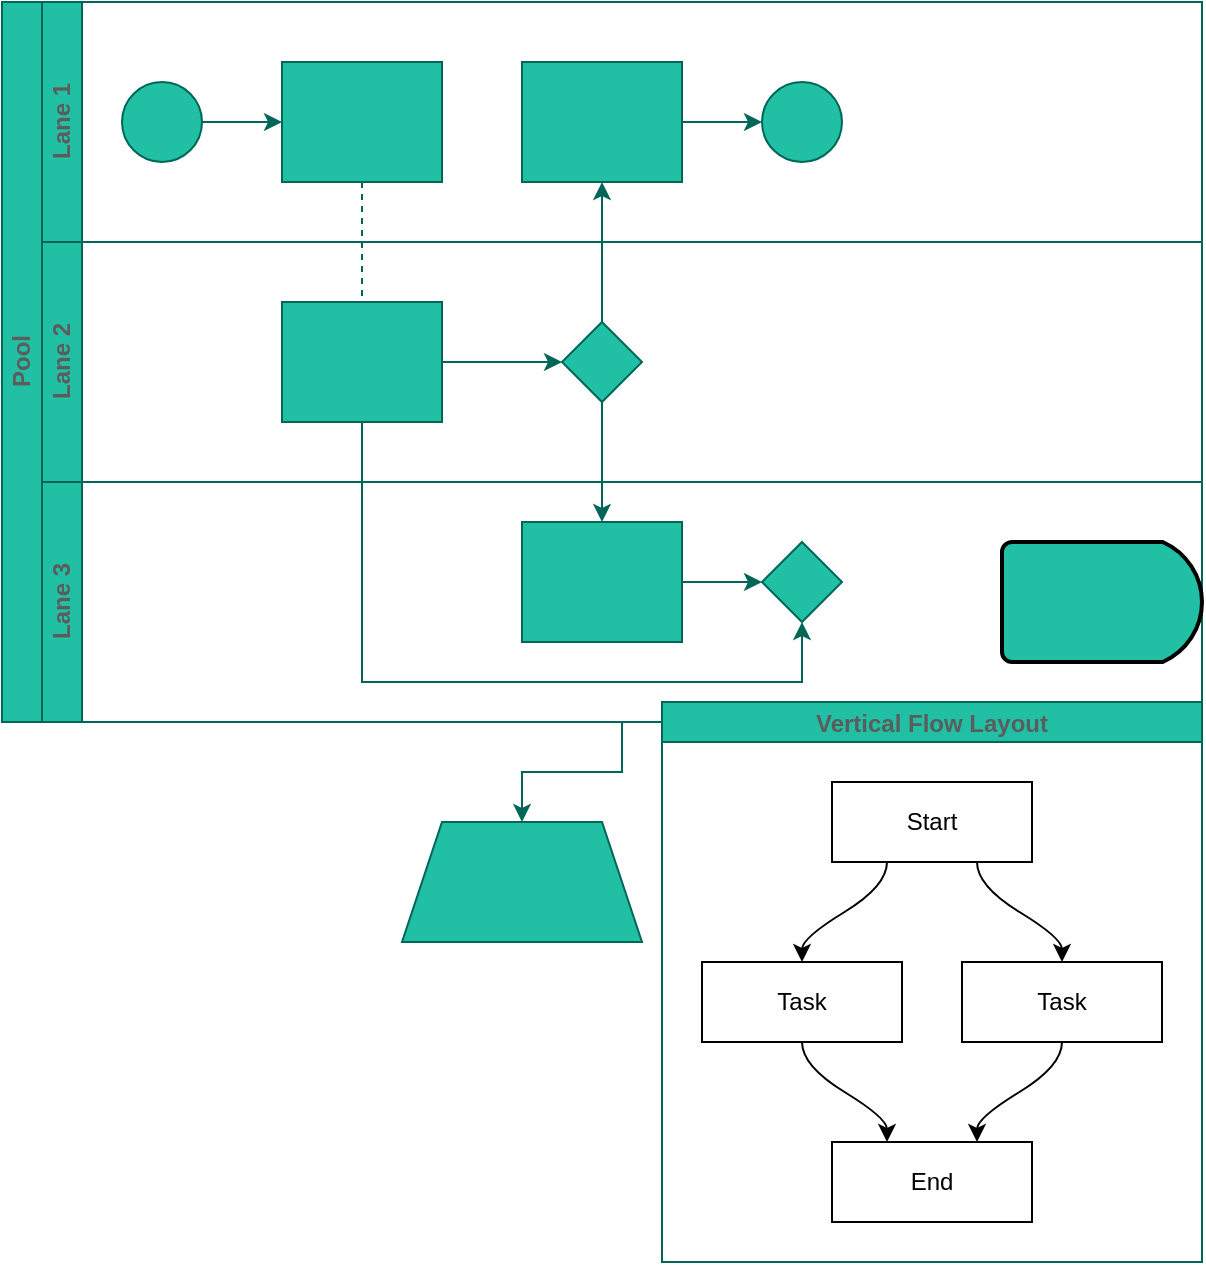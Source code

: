 <mxfile version="14.9.2" type="github">
  <diagram id="prtHgNgQTEPvFCAcTncT" name="Page-1">
    <mxGraphModel dx="1038" dy="473" grid="1" gridSize="10" guides="1" tooltips="1" connect="1" arrows="1" fold="1" page="1" pageScale="1" pageWidth="827" pageHeight="1169" math="0" shadow="0">
      <root>
        <mxCell id="0" />
        <mxCell id="1" parent="0" />
        <mxCell id="dNxyNK7c78bLwvsdeMH5-19" value="Pool" style="swimlane;html=1;childLayout=stackLayout;resizeParent=1;resizeParentMax=0;horizontal=0;startSize=20;horizontalStack=0;fillColor=#21C0A5;strokeColor=#006658;fontColor=#5C5C5C;" parent="1" vertex="1">
          <mxGeometry x="120" y="120" width="600" height="360" as="geometry" />
        </mxCell>
        <mxCell id="dNxyNK7c78bLwvsdeMH5-27" value="" style="edgeStyle=orthogonalEdgeStyle;rounded=0;orthogonalLoop=1;jettySize=auto;html=1;dashed=1;endArrow=none;endFill=0;strokeColor=#006658;fontColor=#5C5C5C;" parent="dNxyNK7c78bLwvsdeMH5-19" source="dNxyNK7c78bLwvsdeMH5-24" target="dNxyNK7c78bLwvsdeMH5-26" edge="1">
          <mxGeometry relative="1" as="geometry" />
        </mxCell>
        <mxCell id="dNxyNK7c78bLwvsdeMH5-31" style="edgeStyle=orthogonalEdgeStyle;rounded=0;orthogonalLoop=1;jettySize=auto;html=1;endArrow=classic;endFill=1;strokeColor=#006658;fontColor=#5C5C5C;" parent="dNxyNK7c78bLwvsdeMH5-19" source="dNxyNK7c78bLwvsdeMH5-28" target="dNxyNK7c78bLwvsdeMH5-30" edge="1">
          <mxGeometry relative="1" as="geometry" />
        </mxCell>
        <mxCell id="dNxyNK7c78bLwvsdeMH5-35" style="edgeStyle=orthogonalEdgeStyle;rounded=0;orthogonalLoop=1;jettySize=auto;html=1;endArrow=classic;endFill=1;strokeColor=#006658;fontColor=#5C5C5C;" parent="dNxyNK7c78bLwvsdeMH5-19" source="dNxyNK7c78bLwvsdeMH5-28" target="dNxyNK7c78bLwvsdeMH5-34" edge="1">
          <mxGeometry relative="1" as="geometry" />
        </mxCell>
        <mxCell id="dNxyNK7c78bLwvsdeMH5-38" style="edgeStyle=orthogonalEdgeStyle;rounded=0;orthogonalLoop=1;jettySize=auto;html=1;endArrow=classic;endFill=1;strokeColor=#006658;fontColor=#5C5C5C;" parent="dNxyNK7c78bLwvsdeMH5-19" source="dNxyNK7c78bLwvsdeMH5-26" target="dNxyNK7c78bLwvsdeMH5-36" edge="1">
          <mxGeometry relative="1" as="geometry">
            <Array as="points">
              <mxPoint x="180" y="340" />
              <mxPoint x="400" y="340" />
            </Array>
          </mxGeometry>
        </mxCell>
        <mxCell id="dNxyNK7c78bLwvsdeMH5-20" value="Lane 1" style="swimlane;html=1;startSize=20;horizontal=0;fillColor=#21C0A5;strokeColor=#006658;fontColor=#5C5C5C;" parent="dNxyNK7c78bLwvsdeMH5-19" vertex="1">
          <mxGeometry x="20" width="580" height="120" as="geometry" />
        </mxCell>
        <mxCell id="dNxyNK7c78bLwvsdeMH5-25" value="" style="edgeStyle=orthogonalEdgeStyle;rounded=0;orthogonalLoop=1;jettySize=auto;html=1;strokeColor=#006658;fontColor=#5C5C5C;" parent="dNxyNK7c78bLwvsdeMH5-20" source="dNxyNK7c78bLwvsdeMH5-23" target="dNxyNK7c78bLwvsdeMH5-24" edge="1">
          <mxGeometry relative="1" as="geometry" />
        </mxCell>
        <mxCell id="dNxyNK7c78bLwvsdeMH5-23" value="" style="ellipse;whiteSpace=wrap;html=1;fillColor=#21C0A5;strokeColor=#006658;fontColor=#5C5C5C;" parent="dNxyNK7c78bLwvsdeMH5-20" vertex="1">
          <mxGeometry x="40" y="40" width="40" height="40" as="geometry" />
        </mxCell>
        <mxCell id="dNxyNK7c78bLwvsdeMH5-24" value="" style="rounded=0;whiteSpace=wrap;html=1;fontFamily=Helvetica;fontSize=12;fontColor=#5C5C5C;align=center;fillColor=#21C0A5;strokeColor=#006658;" parent="dNxyNK7c78bLwvsdeMH5-20" vertex="1">
          <mxGeometry x="120" y="30" width="80" height="60" as="geometry" />
        </mxCell>
        <mxCell id="dNxyNK7c78bLwvsdeMH5-33" value="" style="edgeStyle=orthogonalEdgeStyle;rounded=0;orthogonalLoop=1;jettySize=auto;html=1;endArrow=classic;endFill=1;strokeColor=#006658;fontColor=#5C5C5C;" parent="dNxyNK7c78bLwvsdeMH5-20" source="dNxyNK7c78bLwvsdeMH5-30" target="dNxyNK7c78bLwvsdeMH5-32" edge="1">
          <mxGeometry relative="1" as="geometry" />
        </mxCell>
        <mxCell id="dNxyNK7c78bLwvsdeMH5-30" value="" style="rounded=0;whiteSpace=wrap;html=1;fontFamily=Helvetica;fontSize=12;fontColor=#5C5C5C;align=center;fillColor=#21C0A5;strokeColor=#006658;" parent="dNxyNK7c78bLwvsdeMH5-20" vertex="1">
          <mxGeometry x="240" y="30" width="80" height="60" as="geometry" />
        </mxCell>
        <mxCell id="dNxyNK7c78bLwvsdeMH5-32" value="" style="ellipse;whiteSpace=wrap;html=1;fillColor=#21C0A5;strokeColor=#006658;fontColor=#5C5C5C;" parent="dNxyNK7c78bLwvsdeMH5-20" vertex="1">
          <mxGeometry x="360" y="40" width="40" height="40" as="geometry" />
        </mxCell>
        <mxCell id="dNxyNK7c78bLwvsdeMH5-21" value="Lane 2" style="swimlane;html=1;startSize=20;horizontal=0;fillColor=#21C0A5;strokeColor=#006658;fontColor=#5C5C5C;" parent="dNxyNK7c78bLwvsdeMH5-19" vertex="1">
          <mxGeometry x="20" y="120" width="580" height="120" as="geometry" />
        </mxCell>
        <mxCell id="dNxyNK7c78bLwvsdeMH5-29" value="" style="edgeStyle=orthogonalEdgeStyle;rounded=0;orthogonalLoop=1;jettySize=auto;html=1;endArrow=classic;endFill=1;strokeColor=#006658;fontColor=#5C5C5C;" parent="dNxyNK7c78bLwvsdeMH5-21" source="dNxyNK7c78bLwvsdeMH5-26" target="dNxyNK7c78bLwvsdeMH5-28" edge="1">
          <mxGeometry relative="1" as="geometry" />
        </mxCell>
        <mxCell id="dNxyNK7c78bLwvsdeMH5-26" value="" style="rounded=0;whiteSpace=wrap;html=1;fontFamily=Helvetica;fontSize=12;fontColor=#5C5C5C;align=center;fillColor=#21C0A5;strokeColor=#006658;" parent="dNxyNK7c78bLwvsdeMH5-21" vertex="1">
          <mxGeometry x="120" y="30" width="80" height="60" as="geometry" />
        </mxCell>
        <mxCell id="dNxyNK7c78bLwvsdeMH5-28" value="" style="rhombus;whiteSpace=wrap;html=1;fontFamily=Helvetica;fontSize=12;fontColor=#5C5C5C;align=center;fillColor=#21C0A5;strokeColor=#006658;" parent="dNxyNK7c78bLwvsdeMH5-21" vertex="1">
          <mxGeometry x="260" y="40" width="40" height="40" as="geometry" />
        </mxCell>
        <mxCell id="dNxyNK7c78bLwvsdeMH5-22" value="Lane 3" style="swimlane;html=1;startSize=20;horizontal=0;fillColor=#21C0A5;strokeColor=#006658;fontColor=#5C5C5C;" parent="dNxyNK7c78bLwvsdeMH5-19" vertex="1">
          <mxGeometry x="20" y="240" width="580" height="120" as="geometry" />
        </mxCell>
        <mxCell id="dNxyNK7c78bLwvsdeMH5-37" value="" style="edgeStyle=orthogonalEdgeStyle;rounded=0;orthogonalLoop=1;jettySize=auto;html=1;endArrow=classic;endFill=1;strokeColor=#006658;fontColor=#5C5C5C;" parent="dNxyNK7c78bLwvsdeMH5-22" source="dNxyNK7c78bLwvsdeMH5-34" target="dNxyNK7c78bLwvsdeMH5-36" edge="1">
          <mxGeometry relative="1" as="geometry" />
        </mxCell>
        <mxCell id="dNxyNK7c78bLwvsdeMH5-34" value="" style="rounded=0;whiteSpace=wrap;html=1;fontFamily=Helvetica;fontSize=12;fontColor=#5C5C5C;align=center;fillColor=#21C0A5;strokeColor=#006658;" parent="dNxyNK7c78bLwvsdeMH5-22" vertex="1">
          <mxGeometry x="240" y="20" width="80" height="60" as="geometry" />
        </mxCell>
        <mxCell id="dNxyNK7c78bLwvsdeMH5-36" value="" style="rhombus;whiteSpace=wrap;html=1;fontFamily=Helvetica;fontSize=12;fontColor=#5C5C5C;align=center;fillColor=#21C0A5;strokeColor=#006658;" parent="dNxyNK7c78bLwvsdeMH5-22" vertex="1">
          <mxGeometry x="360" y="30" width="40" height="40" as="geometry" />
        </mxCell>
        <mxCell id="uzaY5a_ION6cruFTubdg-3" value="" style="strokeWidth=2;html=1;shape=mxgraph.flowchart.delay;whiteSpace=wrap;rounded=0;sketch=0;fontColor=#5C5C5C;fillColor=#21C0A5;" vertex="1" parent="dNxyNK7c78bLwvsdeMH5-22">
          <mxGeometry x="480" y="30" width="100" height="60" as="geometry" />
        </mxCell>
        <mxCell id="uzaY5a_ION6cruFTubdg-1" style="edgeStyle=orthogonalEdgeStyle;rounded=0;orthogonalLoop=1;jettySize=auto;html=1;strokeColor=#006658;fontColor=#5C5C5C;" edge="1" parent="1" source="dNxyNK7c78bLwvsdeMH5-22" target="uzaY5a_ION6cruFTubdg-2">
          <mxGeometry relative="1" as="geometry">
            <mxPoint x="380" y="560" as="targetPoint" />
          </mxGeometry>
        </mxCell>
        <mxCell id="uzaY5a_ION6cruFTubdg-2" value="" style="shape=trapezoid;perimeter=trapezoidPerimeter;whiteSpace=wrap;html=1;fixedSize=1;fillColor=#21C0A5;strokeColor=#006658;fontColor=#5C5C5C;" vertex="1" parent="1">
          <mxGeometry x="320" y="530" width="120" height="60" as="geometry" />
        </mxCell>
        <mxCell id="uzaY5a_ION6cruFTubdg-4" value="Vertical Flow Layout" style="swimlane;startSize=20;horizontal=1;childLayout=flowLayout;flowOrientation=north;resizable=0;interRankCellSpacing=50;containerType=tree;rounded=0;sketch=0;fontColor=#5C5C5C;strokeColor=#006658;fillColor=#21C0A5;" vertex="1" parent="1">
          <mxGeometry x="450" y="470" width="270" height="280" as="geometry" />
        </mxCell>
        <mxCell id="uzaY5a_ION6cruFTubdg-5" value="Start" style="whiteSpace=wrap;html=1;" vertex="1" parent="uzaY5a_ION6cruFTubdg-4">
          <mxGeometry x="85" y="40" width="100" height="40" as="geometry" />
        </mxCell>
        <mxCell id="uzaY5a_ION6cruFTubdg-6" value="Task" style="whiteSpace=wrap;html=1;" vertex="1" parent="uzaY5a_ION6cruFTubdg-4">
          <mxGeometry x="20" y="130" width="100" height="40" as="geometry" />
        </mxCell>
        <mxCell id="uzaY5a_ION6cruFTubdg-7" value="" style="html=1;curved=1;noEdgeStyle=1;orthogonal=1;" edge="1" parent="uzaY5a_ION6cruFTubdg-4" source="uzaY5a_ION6cruFTubdg-5" target="uzaY5a_ION6cruFTubdg-6">
          <mxGeometry relative="1" as="geometry">
            <Array as="points">
              <mxPoint x="112.5" y="92" />
              <mxPoint x="70" y="118" />
            </Array>
          </mxGeometry>
        </mxCell>
        <mxCell id="uzaY5a_ION6cruFTubdg-8" value="Task" style="whiteSpace=wrap;html=1;" vertex="1" parent="uzaY5a_ION6cruFTubdg-4">
          <mxGeometry x="150" y="130" width="100" height="40" as="geometry" />
        </mxCell>
        <mxCell id="uzaY5a_ION6cruFTubdg-9" value="" style="html=1;curved=1;noEdgeStyle=1;orthogonal=1;" edge="1" parent="uzaY5a_ION6cruFTubdg-4" source="uzaY5a_ION6cruFTubdg-5" target="uzaY5a_ION6cruFTubdg-8">
          <mxGeometry relative="1" as="geometry">
            <Array as="points">
              <mxPoint x="157.5" y="92" />
              <mxPoint x="200" y="118" />
            </Array>
          </mxGeometry>
        </mxCell>
        <mxCell id="uzaY5a_ION6cruFTubdg-10" value="End" style="whiteSpace=wrap;html=1;" vertex="1" parent="uzaY5a_ION6cruFTubdg-4">
          <mxGeometry x="85" y="220" width="100" height="40" as="geometry" />
        </mxCell>
        <mxCell id="uzaY5a_ION6cruFTubdg-11" value="" style="html=1;curved=1;noEdgeStyle=1;orthogonal=1;" edge="1" parent="uzaY5a_ION6cruFTubdg-4" source="uzaY5a_ION6cruFTubdg-6" target="uzaY5a_ION6cruFTubdg-10">
          <mxGeometry relative="1" as="geometry">
            <Array as="points">
              <mxPoint x="70" y="182" />
              <mxPoint x="112.5" y="208" />
            </Array>
          </mxGeometry>
        </mxCell>
        <mxCell id="uzaY5a_ION6cruFTubdg-12" value="" style="html=1;curved=1;noEdgeStyle=1;orthogonal=1;" edge="1" parent="uzaY5a_ION6cruFTubdg-4" source="uzaY5a_ION6cruFTubdg-8" target="uzaY5a_ION6cruFTubdg-10">
          <mxGeometry relative="1" as="geometry">
            <Array as="points">
              <mxPoint x="200" y="182" />
              <mxPoint x="157.5" y="208" />
            </Array>
          </mxGeometry>
        </mxCell>
      </root>
    </mxGraphModel>
  </diagram>
</mxfile>
